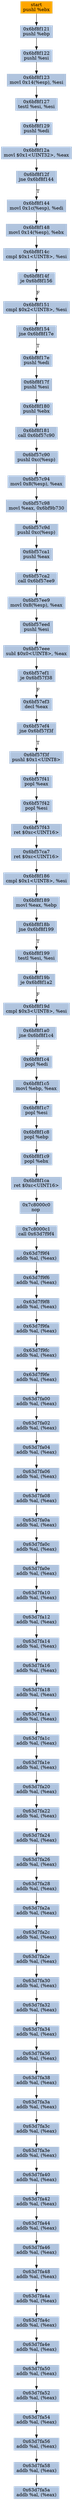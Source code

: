 digraph G {
node[shape=rectangle,style=filled,fillcolor=lightsteelblue,color=lightsteelblue]
bgcolor="transparent"
a0x6bf8f120pushl_ebx[label="start\npushl %ebx",color="lightgrey",fillcolor="orange"];
a0x6bf8f121pushl_ebp[label="0x6bf8f121\npushl %ebp"];
a0x6bf8f122pushl_esi[label="0x6bf8f122\npushl %esi"];
a0x6bf8f123movl_0x14esp__esi[label="0x6bf8f123\nmovl 0x14(%esp), %esi"];
a0x6bf8f127testl_esi_esi[label="0x6bf8f127\ntestl %esi, %esi"];
a0x6bf8f129pushl_edi[label="0x6bf8f129\npushl %edi"];
a0x6bf8f12amovl_0x1UINT32_eax[label="0x6bf8f12a\nmovl $0x1<UINT32>, %eax"];
a0x6bf8f12fjne_0x6bf8f144[label="0x6bf8f12f\njne 0x6bf8f144"];
a0x6bf8f144movl_0x1cesp__edi[label="0x6bf8f144\nmovl 0x1c(%esp), %edi"];
a0x6bf8f148movl_0x14esp__ebx[label="0x6bf8f148\nmovl 0x14(%esp), %ebx"];
a0x6bf8f14ccmpl_0x1UINT8_esi[label="0x6bf8f14c\ncmpl $0x1<UINT8>, %esi"];
a0x6bf8f14fje_0x6bf8f156[label="0x6bf8f14f\nje 0x6bf8f156"];
a0x6bf8f151cmpl_0x2UINT8_esi[label="0x6bf8f151\ncmpl $0x2<UINT8>, %esi"];
a0x6bf8f154jne_0x6bf8f17e[label="0x6bf8f154\njne 0x6bf8f17e"];
a0x6bf8f17epushl_edi[label="0x6bf8f17e\npushl %edi"];
a0x6bf8f17fpushl_esi[label="0x6bf8f17f\npushl %esi"];
a0x6bf8f180pushl_ebx[label="0x6bf8f180\npushl %ebx"];
a0x6bf8f181call_0x6bf57c90[label="0x6bf8f181\ncall 0x6bf57c90"];
a0x6bf57c90pushl_0xcesp_[label="0x6bf57c90\npushl 0xc(%esp)"];
a0x6bf57c94movl_0x8esp__eax[label="0x6bf57c94\nmovl 0x8(%esp), %eax"];
a0x6bf57c98movl_eax_0x6bf9b730[label="0x6bf57c98\nmovl %eax, 0x6bf9b730"];
a0x6bf57c9dpushl_0xcesp_[label="0x6bf57c9d\npushl 0xc(%esp)"];
a0x6bf57ca1pushl_eax[label="0x6bf57ca1\npushl %eax"];
a0x6bf57ca2call_0x6bf57ee9[label="0x6bf57ca2\ncall 0x6bf57ee9"];
a0x6bf57ee9movl_0x8esp__eax[label="0x6bf57ee9\nmovl 0x8(%esp), %eax"];
a0x6bf57eedpushl_esi[label="0x6bf57eed\npushl %esi"];
a0x6bf57eeesubl_0x0UINT8_eax[label="0x6bf57eee\nsubl $0x0<UINT8>, %eax"];
a0x6bf57ef1je_0x6bf57f38[label="0x6bf57ef1\nje 0x6bf57f38"];
a0x6bf57ef3decl_eax[label="0x6bf57ef3\ndecl %eax"];
a0x6bf57ef4jne_0x6bf57f3f[label="0x6bf57ef4\njne 0x6bf57f3f"];
a0x6bf57f3fpushl_0x1UINT8[label="0x6bf57f3f\npushl $0x1<UINT8>"];
a0x6bf57f41popl_eax[label="0x6bf57f41\npopl %eax"];
a0x6bf57f42popl_esi[label="0x6bf57f42\npopl %esi"];
a0x6bf57f43ret_0xcUINT16[label="0x6bf57f43\nret $0xc<UINT16>"];
a0x6bf57ca7ret_0xcUINT16[label="0x6bf57ca7\nret $0xc<UINT16>"];
a0x6bf8f186cmpl_0x1UINT8_esi[label="0x6bf8f186\ncmpl $0x1<UINT8>, %esi"];
a0x6bf8f189movl_eax_ebp[label="0x6bf8f189\nmovl %eax, %ebp"];
a0x6bf8f18bjne_0x6bf8f199[label="0x6bf8f18b\njne 0x6bf8f199"];
a0x6bf8f199testl_esi_esi[label="0x6bf8f199\ntestl %esi, %esi"];
a0x6bf8f19bje_0x6bf8f1a2[label="0x6bf8f19b\nje 0x6bf8f1a2"];
a0x6bf8f19dcmpl_0x3UINT8_esi[label="0x6bf8f19d\ncmpl $0x3<UINT8>, %esi"];
a0x6bf8f1a0jne_0x6bf8f1c4[label="0x6bf8f1a0\njne 0x6bf8f1c4"];
a0x6bf8f1c4popl_edi[label="0x6bf8f1c4\npopl %edi"];
a0x6bf8f1c5movl_ebp_eax[label="0x6bf8f1c5\nmovl %ebp, %eax"];
a0x6bf8f1c7popl_esi[label="0x6bf8f1c7\npopl %esi"];
a0x6bf8f1c8popl_ebp[label="0x6bf8f1c8\npopl %ebp"];
a0x6bf8f1c9popl_ebx[label="0x6bf8f1c9\npopl %ebx"];
a0x6bf8f1caret_0xcUINT16[label="0x6bf8f1ca\nret $0xc<UINT16>"];
a0x7c8000c0nop_[label="0x7c8000c0\nnop "];
a0x7c8000c1call_0x63d7f9f4[label="0x7c8000c1\ncall 0x63d7f9f4"];
a0x63d7f9f4addb_al_eax_[label="0x63d7f9f4\naddb %al, (%eax)"];
a0x63d7f9f6addb_al_eax_[label="0x63d7f9f6\naddb %al, (%eax)"];
a0x63d7f9f8addb_al_eax_[label="0x63d7f9f8\naddb %al, (%eax)"];
a0x63d7f9faaddb_al_eax_[label="0x63d7f9fa\naddb %al, (%eax)"];
a0x63d7f9fcaddb_al_eax_[label="0x63d7f9fc\naddb %al, (%eax)"];
a0x63d7f9feaddb_al_eax_[label="0x63d7f9fe\naddb %al, (%eax)"];
a0x63d7fa00addb_al_eax_[label="0x63d7fa00\naddb %al, (%eax)"];
a0x63d7fa02addb_al_eax_[label="0x63d7fa02\naddb %al, (%eax)"];
a0x63d7fa04addb_al_eax_[label="0x63d7fa04\naddb %al, (%eax)"];
a0x63d7fa06addb_al_eax_[label="0x63d7fa06\naddb %al, (%eax)"];
a0x63d7fa08addb_al_eax_[label="0x63d7fa08\naddb %al, (%eax)"];
a0x63d7fa0aaddb_al_eax_[label="0x63d7fa0a\naddb %al, (%eax)"];
a0x63d7fa0caddb_al_eax_[label="0x63d7fa0c\naddb %al, (%eax)"];
a0x63d7fa0eaddb_al_eax_[label="0x63d7fa0e\naddb %al, (%eax)"];
a0x63d7fa10addb_al_eax_[label="0x63d7fa10\naddb %al, (%eax)"];
a0x63d7fa12addb_al_eax_[label="0x63d7fa12\naddb %al, (%eax)"];
a0x63d7fa14addb_al_eax_[label="0x63d7fa14\naddb %al, (%eax)"];
a0x63d7fa16addb_al_eax_[label="0x63d7fa16\naddb %al, (%eax)"];
a0x63d7fa18addb_al_eax_[label="0x63d7fa18\naddb %al, (%eax)"];
a0x63d7fa1aaddb_al_eax_[label="0x63d7fa1a\naddb %al, (%eax)"];
a0x63d7fa1caddb_al_eax_[label="0x63d7fa1c\naddb %al, (%eax)"];
a0x63d7fa1eaddb_al_eax_[label="0x63d7fa1e\naddb %al, (%eax)"];
a0x63d7fa20addb_al_eax_[label="0x63d7fa20\naddb %al, (%eax)"];
a0x63d7fa22addb_al_eax_[label="0x63d7fa22\naddb %al, (%eax)"];
a0x63d7fa24addb_al_eax_[label="0x63d7fa24\naddb %al, (%eax)"];
a0x63d7fa26addb_al_eax_[label="0x63d7fa26\naddb %al, (%eax)"];
a0x63d7fa28addb_al_eax_[label="0x63d7fa28\naddb %al, (%eax)"];
a0x63d7fa2aaddb_al_eax_[label="0x63d7fa2a\naddb %al, (%eax)"];
a0x63d7fa2caddb_al_eax_[label="0x63d7fa2c\naddb %al, (%eax)"];
a0x63d7fa2eaddb_al_eax_[label="0x63d7fa2e\naddb %al, (%eax)"];
a0x63d7fa30addb_al_eax_[label="0x63d7fa30\naddb %al, (%eax)"];
a0x63d7fa32addb_al_eax_[label="0x63d7fa32\naddb %al, (%eax)"];
a0x63d7fa34addb_al_eax_[label="0x63d7fa34\naddb %al, (%eax)"];
a0x63d7fa36addb_al_eax_[label="0x63d7fa36\naddb %al, (%eax)"];
a0x63d7fa38addb_al_eax_[label="0x63d7fa38\naddb %al, (%eax)"];
a0x63d7fa3aaddb_al_eax_[label="0x63d7fa3a\naddb %al, (%eax)"];
a0x63d7fa3caddb_al_eax_[label="0x63d7fa3c\naddb %al, (%eax)"];
a0x63d7fa3eaddb_al_eax_[label="0x63d7fa3e\naddb %al, (%eax)"];
a0x63d7fa40addb_al_eax_[label="0x63d7fa40\naddb %al, (%eax)"];
a0x63d7fa42addb_al_eax_[label="0x63d7fa42\naddb %al, (%eax)"];
a0x63d7fa44addb_al_eax_[label="0x63d7fa44\naddb %al, (%eax)"];
a0x63d7fa46addb_al_eax_[label="0x63d7fa46\naddb %al, (%eax)"];
a0x63d7fa48addb_al_eax_[label="0x63d7fa48\naddb %al, (%eax)"];
a0x63d7fa4aaddb_al_eax_[label="0x63d7fa4a\naddb %al, (%eax)"];
a0x63d7fa4caddb_al_eax_[label="0x63d7fa4c\naddb %al, (%eax)"];
a0x63d7fa4eaddb_al_eax_[label="0x63d7fa4e\naddb %al, (%eax)"];
a0x63d7fa50addb_al_eax_[label="0x63d7fa50\naddb %al, (%eax)"];
a0x63d7fa52addb_al_eax_[label="0x63d7fa52\naddb %al, (%eax)"];
a0x63d7fa54addb_al_eax_[label="0x63d7fa54\naddb %al, (%eax)"];
a0x63d7fa56addb_al_eax_[label="0x63d7fa56\naddb %al, (%eax)"];
a0x63d7fa58addb_al_eax_[label="0x63d7fa58\naddb %al, (%eax)"];
a0x63d7fa5aaddb_al_eax_[label="0x63d7fa5a\naddb %al, (%eax)"];
a0x6bf8f120pushl_ebx -> a0x6bf8f121pushl_ebp [color="#000000"];
a0x6bf8f121pushl_ebp -> a0x6bf8f122pushl_esi [color="#000000"];
a0x6bf8f122pushl_esi -> a0x6bf8f123movl_0x14esp__esi [color="#000000"];
a0x6bf8f123movl_0x14esp__esi -> a0x6bf8f127testl_esi_esi [color="#000000"];
a0x6bf8f127testl_esi_esi -> a0x6bf8f129pushl_edi [color="#000000"];
a0x6bf8f129pushl_edi -> a0x6bf8f12amovl_0x1UINT32_eax [color="#000000"];
a0x6bf8f12amovl_0x1UINT32_eax -> a0x6bf8f12fjne_0x6bf8f144 [color="#000000"];
a0x6bf8f12fjne_0x6bf8f144 -> a0x6bf8f144movl_0x1cesp__edi [color="#000000",label="T"];
a0x6bf8f144movl_0x1cesp__edi -> a0x6bf8f148movl_0x14esp__ebx [color="#000000"];
a0x6bf8f148movl_0x14esp__ebx -> a0x6bf8f14ccmpl_0x1UINT8_esi [color="#000000"];
a0x6bf8f14ccmpl_0x1UINT8_esi -> a0x6bf8f14fje_0x6bf8f156 [color="#000000"];
a0x6bf8f14fje_0x6bf8f156 -> a0x6bf8f151cmpl_0x2UINT8_esi [color="#000000",label="F"];
a0x6bf8f151cmpl_0x2UINT8_esi -> a0x6bf8f154jne_0x6bf8f17e [color="#000000"];
a0x6bf8f154jne_0x6bf8f17e -> a0x6bf8f17epushl_edi [color="#000000",label="T"];
a0x6bf8f17epushl_edi -> a0x6bf8f17fpushl_esi [color="#000000"];
a0x6bf8f17fpushl_esi -> a0x6bf8f180pushl_ebx [color="#000000"];
a0x6bf8f180pushl_ebx -> a0x6bf8f181call_0x6bf57c90 [color="#000000"];
a0x6bf8f181call_0x6bf57c90 -> a0x6bf57c90pushl_0xcesp_ [color="#000000"];
a0x6bf57c90pushl_0xcesp_ -> a0x6bf57c94movl_0x8esp__eax [color="#000000"];
a0x6bf57c94movl_0x8esp__eax -> a0x6bf57c98movl_eax_0x6bf9b730 [color="#000000"];
a0x6bf57c98movl_eax_0x6bf9b730 -> a0x6bf57c9dpushl_0xcesp_ [color="#000000"];
a0x6bf57c9dpushl_0xcesp_ -> a0x6bf57ca1pushl_eax [color="#000000"];
a0x6bf57ca1pushl_eax -> a0x6bf57ca2call_0x6bf57ee9 [color="#000000"];
a0x6bf57ca2call_0x6bf57ee9 -> a0x6bf57ee9movl_0x8esp__eax [color="#000000"];
a0x6bf57ee9movl_0x8esp__eax -> a0x6bf57eedpushl_esi [color="#000000"];
a0x6bf57eedpushl_esi -> a0x6bf57eeesubl_0x0UINT8_eax [color="#000000"];
a0x6bf57eeesubl_0x0UINT8_eax -> a0x6bf57ef1je_0x6bf57f38 [color="#000000"];
a0x6bf57ef1je_0x6bf57f38 -> a0x6bf57ef3decl_eax [color="#000000",label="F"];
a0x6bf57ef3decl_eax -> a0x6bf57ef4jne_0x6bf57f3f [color="#000000"];
a0x6bf57ef4jne_0x6bf57f3f -> a0x6bf57f3fpushl_0x1UINT8 [color="#000000",label="T"];
a0x6bf57f3fpushl_0x1UINT8 -> a0x6bf57f41popl_eax [color="#000000"];
a0x6bf57f41popl_eax -> a0x6bf57f42popl_esi [color="#000000"];
a0x6bf57f42popl_esi -> a0x6bf57f43ret_0xcUINT16 [color="#000000"];
a0x6bf57f43ret_0xcUINT16 -> a0x6bf57ca7ret_0xcUINT16 [color="#000000"];
a0x6bf57ca7ret_0xcUINT16 -> a0x6bf8f186cmpl_0x1UINT8_esi [color="#000000"];
a0x6bf8f186cmpl_0x1UINT8_esi -> a0x6bf8f189movl_eax_ebp [color="#000000"];
a0x6bf8f189movl_eax_ebp -> a0x6bf8f18bjne_0x6bf8f199 [color="#000000"];
a0x6bf8f18bjne_0x6bf8f199 -> a0x6bf8f199testl_esi_esi [color="#000000",label="T"];
a0x6bf8f199testl_esi_esi -> a0x6bf8f19bje_0x6bf8f1a2 [color="#000000"];
a0x6bf8f19bje_0x6bf8f1a2 -> a0x6bf8f19dcmpl_0x3UINT8_esi [color="#000000",label="F"];
a0x6bf8f19dcmpl_0x3UINT8_esi -> a0x6bf8f1a0jne_0x6bf8f1c4 [color="#000000"];
a0x6bf8f1a0jne_0x6bf8f1c4 -> a0x6bf8f1c4popl_edi [color="#000000",label="T"];
a0x6bf8f1c4popl_edi -> a0x6bf8f1c5movl_ebp_eax [color="#000000"];
a0x6bf8f1c5movl_ebp_eax -> a0x6bf8f1c7popl_esi [color="#000000"];
a0x6bf8f1c7popl_esi -> a0x6bf8f1c8popl_ebp [color="#000000"];
a0x6bf8f1c8popl_ebp -> a0x6bf8f1c9popl_ebx [color="#000000"];
a0x6bf8f1c9popl_ebx -> a0x6bf8f1caret_0xcUINT16 [color="#000000"];
a0x6bf8f1caret_0xcUINT16 -> a0x7c8000c0nop_ [color="#000000"];
a0x7c8000c0nop_ -> a0x7c8000c1call_0x63d7f9f4 [color="#000000"];
a0x7c8000c1call_0x63d7f9f4 -> a0x63d7f9f4addb_al_eax_ [color="#000000"];
a0x63d7f9f4addb_al_eax_ -> a0x63d7f9f6addb_al_eax_ [color="#000000"];
a0x63d7f9f6addb_al_eax_ -> a0x63d7f9f8addb_al_eax_ [color="#000000"];
a0x63d7f9f8addb_al_eax_ -> a0x63d7f9faaddb_al_eax_ [color="#000000"];
a0x63d7f9faaddb_al_eax_ -> a0x63d7f9fcaddb_al_eax_ [color="#000000"];
a0x63d7f9fcaddb_al_eax_ -> a0x63d7f9feaddb_al_eax_ [color="#000000"];
a0x63d7f9feaddb_al_eax_ -> a0x63d7fa00addb_al_eax_ [color="#000000"];
a0x63d7fa00addb_al_eax_ -> a0x63d7fa02addb_al_eax_ [color="#000000"];
a0x63d7fa02addb_al_eax_ -> a0x63d7fa04addb_al_eax_ [color="#000000"];
a0x63d7fa04addb_al_eax_ -> a0x63d7fa06addb_al_eax_ [color="#000000"];
a0x63d7fa06addb_al_eax_ -> a0x63d7fa08addb_al_eax_ [color="#000000"];
a0x63d7fa08addb_al_eax_ -> a0x63d7fa0aaddb_al_eax_ [color="#000000"];
a0x63d7fa0aaddb_al_eax_ -> a0x63d7fa0caddb_al_eax_ [color="#000000"];
a0x63d7fa0caddb_al_eax_ -> a0x63d7fa0eaddb_al_eax_ [color="#000000"];
a0x63d7fa0eaddb_al_eax_ -> a0x63d7fa10addb_al_eax_ [color="#000000"];
a0x63d7fa10addb_al_eax_ -> a0x63d7fa12addb_al_eax_ [color="#000000"];
a0x63d7fa12addb_al_eax_ -> a0x63d7fa14addb_al_eax_ [color="#000000"];
a0x63d7fa14addb_al_eax_ -> a0x63d7fa16addb_al_eax_ [color="#000000"];
a0x63d7fa16addb_al_eax_ -> a0x63d7fa18addb_al_eax_ [color="#000000"];
a0x63d7fa18addb_al_eax_ -> a0x63d7fa1aaddb_al_eax_ [color="#000000"];
a0x63d7fa1aaddb_al_eax_ -> a0x63d7fa1caddb_al_eax_ [color="#000000"];
a0x63d7fa1caddb_al_eax_ -> a0x63d7fa1eaddb_al_eax_ [color="#000000"];
a0x63d7fa1eaddb_al_eax_ -> a0x63d7fa20addb_al_eax_ [color="#000000"];
a0x63d7fa20addb_al_eax_ -> a0x63d7fa22addb_al_eax_ [color="#000000"];
a0x63d7fa22addb_al_eax_ -> a0x63d7fa24addb_al_eax_ [color="#000000"];
a0x63d7fa24addb_al_eax_ -> a0x63d7fa26addb_al_eax_ [color="#000000"];
a0x63d7fa26addb_al_eax_ -> a0x63d7fa28addb_al_eax_ [color="#000000"];
a0x63d7fa28addb_al_eax_ -> a0x63d7fa2aaddb_al_eax_ [color="#000000"];
a0x63d7fa2aaddb_al_eax_ -> a0x63d7fa2caddb_al_eax_ [color="#000000"];
a0x63d7fa2caddb_al_eax_ -> a0x63d7fa2eaddb_al_eax_ [color="#000000"];
a0x63d7fa2eaddb_al_eax_ -> a0x63d7fa30addb_al_eax_ [color="#000000"];
a0x63d7fa30addb_al_eax_ -> a0x63d7fa32addb_al_eax_ [color="#000000"];
a0x63d7fa32addb_al_eax_ -> a0x63d7fa34addb_al_eax_ [color="#000000"];
a0x63d7fa34addb_al_eax_ -> a0x63d7fa36addb_al_eax_ [color="#000000"];
a0x63d7fa36addb_al_eax_ -> a0x63d7fa38addb_al_eax_ [color="#000000"];
a0x63d7fa38addb_al_eax_ -> a0x63d7fa3aaddb_al_eax_ [color="#000000"];
a0x63d7fa3aaddb_al_eax_ -> a0x63d7fa3caddb_al_eax_ [color="#000000"];
a0x63d7fa3caddb_al_eax_ -> a0x63d7fa3eaddb_al_eax_ [color="#000000"];
a0x63d7fa3eaddb_al_eax_ -> a0x63d7fa40addb_al_eax_ [color="#000000"];
a0x63d7fa40addb_al_eax_ -> a0x63d7fa42addb_al_eax_ [color="#000000"];
a0x63d7fa42addb_al_eax_ -> a0x63d7fa44addb_al_eax_ [color="#000000"];
a0x63d7fa44addb_al_eax_ -> a0x63d7fa46addb_al_eax_ [color="#000000"];
a0x63d7fa46addb_al_eax_ -> a0x63d7fa48addb_al_eax_ [color="#000000"];
a0x63d7fa48addb_al_eax_ -> a0x63d7fa4aaddb_al_eax_ [color="#000000"];
a0x63d7fa4aaddb_al_eax_ -> a0x63d7fa4caddb_al_eax_ [color="#000000"];
a0x63d7fa4caddb_al_eax_ -> a0x63d7fa4eaddb_al_eax_ [color="#000000"];
a0x63d7fa4eaddb_al_eax_ -> a0x63d7fa50addb_al_eax_ [color="#000000"];
a0x63d7fa50addb_al_eax_ -> a0x63d7fa52addb_al_eax_ [color="#000000"];
a0x63d7fa52addb_al_eax_ -> a0x63d7fa54addb_al_eax_ [color="#000000"];
a0x63d7fa54addb_al_eax_ -> a0x63d7fa56addb_al_eax_ [color="#000000"];
a0x63d7fa56addb_al_eax_ -> a0x63d7fa58addb_al_eax_ [color="#000000"];
a0x63d7fa58addb_al_eax_ -> a0x63d7fa5aaddb_al_eax_ [color="#000000"];
}
